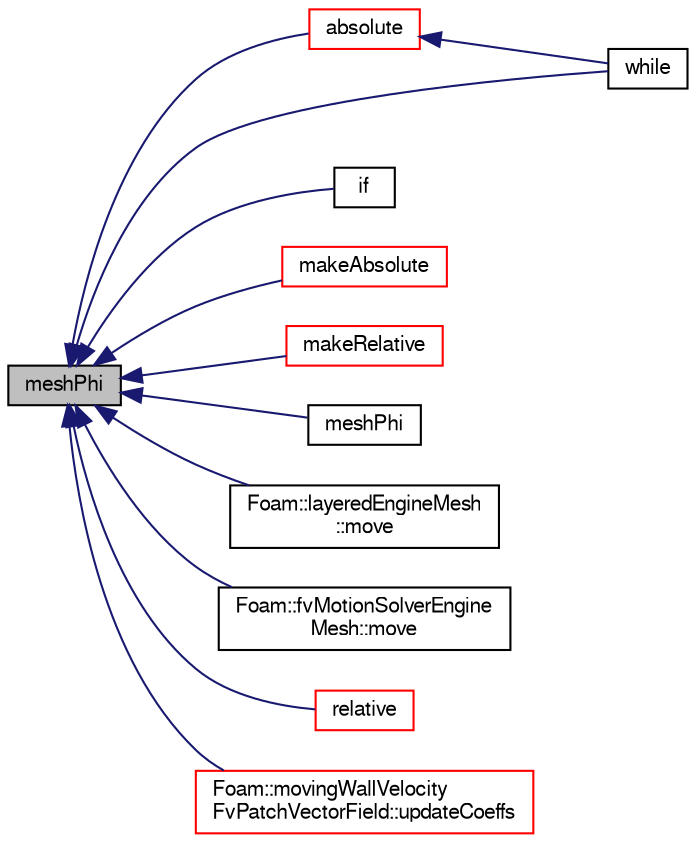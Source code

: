 digraph "meshPhi"
{
  bgcolor="transparent";
  edge [fontname="FreeSans",fontsize="10",labelfontname="FreeSans",labelfontsize="10"];
  node [fontname="FreeSans",fontsize="10",shape=record];
  rankdir="LR";
  Node17459 [label="meshPhi",height=0.2,width=0.4,color="black", fillcolor="grey75", style="filled", fontcolor="black"];
  Node17459 -> Node17460 [dir="back",color="midnightblue",fontsize="10",style="solid",fontname="FreeSans"];
  Node17460 [label="absolute",height=0.2,width=0.4,color="red",URL="$a21134.html#ad0e401d18e49e4db619881bf6671d8bf",tooltip="Return the given relative flux in absolute form. "];
  Node17460 -> Node17461 [dir="back",color="midnightblue",fontsize="10",style="solid",fontname="FreeSans"];
  Node17461 [label="while",height=0.2,width=0.4,color="black",URL="$a38054.html#ab13470e79e249d04c443bf59be9ff31d"];
  Node17459 -> Node17472 [dir="back",color="midnightblue",fontsize="10",style="solid",fontname="FreeSans"];
  Node17472 [label="if",height=0.2,width=0.4,color="black",URL="$a38027.html#a3a782599467f113a731d85df5c3b1e70"];
  Node17459 -> Node17473 [dir="back",color="midnightblue",fontsize="10",style="solid",fontname="FreeSans"];
  Node17473 [label="makeAbsolute",height=0.2,width=0.4,color="red",URL="$a21134.html#abd91566bcbbe9cc41337f6ecc58c8f10",tooltip="Make the given flux absolute. "];
  Node17459 -> Node17476 [dir="back",color="midnightblue",fontsize="10",style="solid",fontname="FreeSans"];
  Node17476 [label="makeRelative",height=0.2,width=0.4,color="red",URL="$a21134.html#ae00091d1897bf4c4f3e3e459514da452",tooltip="Make the given flux relative. "];
  Node17459 -> Node17479 [dir="back",color="midnightblue",fontsize="10",style="solid",fontname="FreeSans"];
  Node17479 [label="meshPhi",height=0.2,width=0.4,color="black",URL="$a21134.html#a5703326eb0453b466ef87fd7dfa52b2e"];
  Node17459 -> Node17480 [dir="back",color="midnightblue",fontsize="10",style="solid",fontname="FreeSans"];
  Node17480 [label="Foam::layeredEngineMesh\l::move",height=0.2,width=0.4,color="black",URL="$a21810.html#a68c0b61b84e4e095b6463cadc275adae"];
  Node17459 -> Node17481 [dir="back",color="midnightblue",fontsize="10",style="solid",fontname="FreeSans"];
  Node17481 [label="Foam::fvMotionSolverEngine\lMesh::move",height=0.2,width=0.4,color="black",URL="$a21806.html#a68c0b61b84e4e095b6463cadc275adae"];
  Node17459 -> Node17482 [dir="back",color="midnightblue",fontsize="10",style="solid",fontname="FreeSans"];
  Node17482 [label="relative",height=0.2,width=0.4,color="red",URL="$a21134.html#a5e4ab9141a668cb1182ffd7176f0bc41",tooltip="Return the given absolute flux in relative form. "];
  Node17459 -> Node17486 [dir="back",color="midnightblue",fontsize="10",style="solid",fontname="FreeSans"];
  Node17486 [label="Foam::movingWallVelocity\lFvPatchVectorField::updateCoeffs",height=0.2,width=0.4,color="red",URL="$a22186.html#a7e24eafac629d3733181cd942d4c902f",tooltip="Update the coefficients associated with the patch field. "];
  Node17459 -> Node17461 [dir="back",color="midnightblue",fontsize="10",style="solid",fontname="FreeSans"];
}
